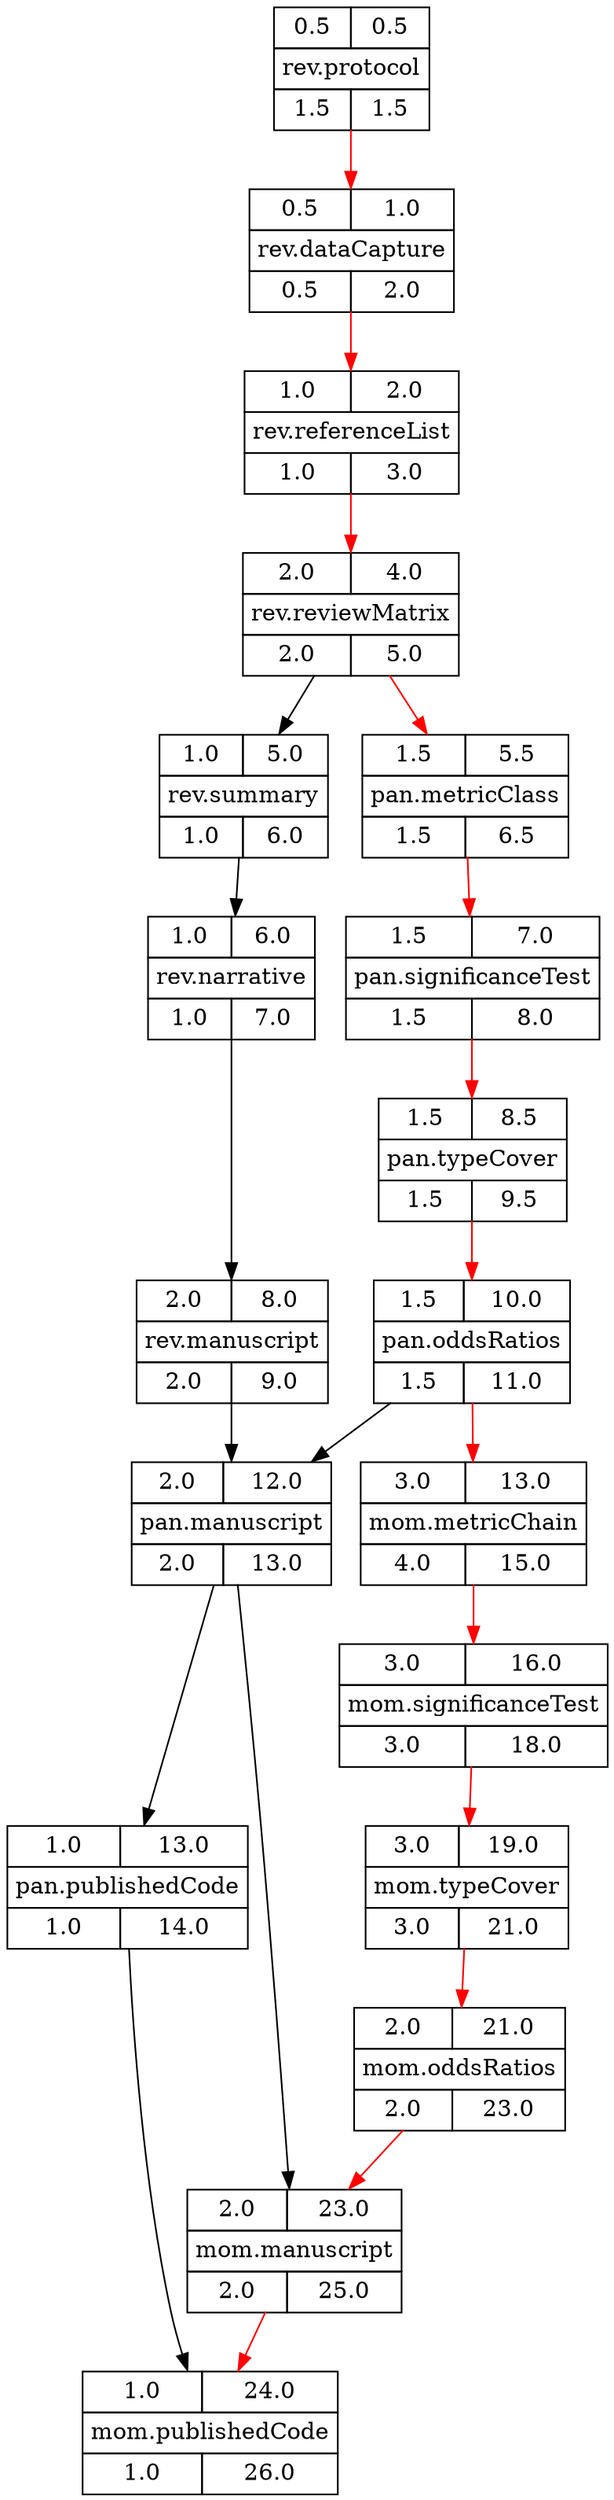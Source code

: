 digraph research {
/* Nodes */
    0  [shape=none, margin=0, label=<<TABLE BORDER="0" CELLBORDER="1" CELLSPACING="0" CELLPADDING="4">
    <TR><TD>0.5</TD>		// est. duration
    	<TD>0.5</TD></TR>	// est. end date
    <TR><TD COLSPAN="2">rev.protocol</TD></TR>
    <TR><TD>1.5</TD>		// est. duration
    	<TD>1.5</TD></TR>	// est. end date
    </TABLE>>];
    1  [shape=none, margin=0, label=<<TABLE BORDER="0" CELLBORDER="1" CELLSPACING="0" CELLPADDING="4">
    <TR><TD>0.5</TD>		// est. duration
    	<TD>1.0</TD></TR>	// est. end date
    <TR><TD COLSPAN="2">rev.dataCapture</TD></TR>
    <TR><TD>0.5</TD>		// est. duration
    	<TD>2.0</TD></TR>	// est. end date
    </TABLE>>];
    2  [shape=none, margin=0, label=<<TABLE BORDER="0" CELLBORDER="1" CELLSPACING="0" CELLPADDING="4">
    <TR><TD>1.0</TD>		// est. duration
    	<TD>2.0</TD></TR>	// est. end date
    <TR><TD COLSPAN="2">rev.referenceList</TD></TR>
    <TR><TD>1.0</TD>		// est. duration
    	<TD>3.0</TD></TR>	// est. end date
    </TABLE>>];
    3  [shape=none, margin=0, label=<<TABLE BORDER="0" CELLBORDER="1" CELLSPACING="0" CELLPADDING="4">
    <TR><TD>2.0</TD>		// est. duration
    	<TD>4.0</TD></TR>	// est. end date
    <TR><TD COLSPAN="2">rev.reviewMatrix</TD></TR>
    <TR><TD>2.0</TD>		// est. duration
    	<TD>5.0</TD></TR>	// est. end date
    </TABLE>>];
    4  [shape=none, margin=0, label=<<TABLE BORDER="0" CELLBORDER="1" CELLSPACING="0" CELLPADDING="4">
    <TR><TD>1.0</TD>		// est. duration
    	<TD>5.0</TD></TR>	// est. end date
    <TR><TD COLSPAN="2">rev.summary</TD></TR>
    <TR><TD>1.0</TD>		// est. duration
    	<TD>6.0</TD></TR>	// est. end date
    </TABLE>>];
    5  [shape=none, margin=0, label=<<TABLE BORDER="0" CELLBORDER="1" CELLSPACING="0" CELLPADDING="4">
    <TR><TD>1.0</TD>		// est. duration
    	<TD>6.0</TD></TR>	// est. end date
    <TR><TD COLSPAN="2">rev.narrative</TD></TR>
    <TR><TD>1.0</TD>		// est. duration
    	<TD>7.0</TD></TR>	// est. end date
    </TABLE>>];
    6  [shape=none, margin=0, label=<<TABLE BORDER="0" CELLBORDER="1" CELLSPACING="0" CELLPADDING="4">
    <TR><TD>2.0</TD>		// est. duration
    	<TD>8.0</TD></TR>	// est. end date
    <TR><TD COLSPAN="2">rev.manuscript</TD></TR>
    <TR><TD>2.0</TD>		// est. duration
    	<TD>9.0</TD></TR>	// est. end date
    </TABLE>>];
    7  [shape=none, margin=0, label=<<TABLE BORDER="0" CELLBORDER="1" CELLSPACING="0" CELLPADDING="4">
    <TR><TD>1.5</TD>		// est. duration
    	<TD>5.5</TD></TR>	// est. end date
    <TR><TD COLSPAN="2">pan.metricClass</TD></TR>
    <TR><TD>1.5</TD>		// est. duration
    	<TD>6.5</TD></TR>	// est. end date
    </TABLE>>];
    8  [shape=none, margin=0, label=<<TABLE BORDER="0" CELLBORDER="1" CELLSPACING="0" CELLPADDING="4">
    <TR><TD>1.5</TD>		// est. duration
    	<TD>7.0</TD></TR>	// est. end date
    <TR><TD COLSPAN="2">pan.significanceTest</TD></TR>
    <TR><TD>1.5</TD>		// est. duration
    	<TD>8.0</TD></TR>	// est. end date
    </TABLE>>];
    9  [shape=none, margin=0, label=<<TABLE BORDER="0" CELLBORDER="1" CELLSPACING="0" CELLPADDING="4">
    <TR><TD>1.5</TD>		// est. duration
    	<TD>8.5</TD></TR>	// est. end date
    <TR><TD COLSPAN="2">pan.typeCover</TD></TR>
    <TR><TD>1.5</TD>		// est. duration
    	<TD>9.5</TD></TR>	// est. end date
    </TABLE>>];
    10  [shape=none, margin=0, label=<<TABLE BORDER="0" CELLBORDER="1" CELLSPACING="0" CELLPADDING="4">
    <TR><TD>1.5</TD>		// est. duration
    	<TD>10.0</TD></TR>	// est. end date
    <TR><TD COLSPAN="2">pan.oddsRatios</TD></TR>
    <TR><TD>1.5</TD>		// est. duration
    	<TD>11.0</TD></TR>	// est. end date
    </TABLE>>];
    11  [shape=none, margin=0, label=<<TABLE BORDER="0" CELLBORDER="1" CELLSPACING="0" CELLPADDING="4">
    <TR><TD>2.0</TD>		// est. duration
    	<TD>12.0</TD></TR>	// est. end date
    <TR><TD COLSPAN="2">pan.manuscript</TD></TR>
    <TR><TD>2.0</TD>		// est. duration
    	<TD>13.0</TD></TR>	// est. end date
    </TABLE>>];
    12  [shape=none, margin=0, label=<<TABLE BORDER="0" CELLBORDER="1" CELLSPACING="0" CELLPADDING="4">
    <TR><TD>1.0</TD>		// est. duration
    	<TD>13.0</TD></TR>	// est. end date
    <TR><TD COLSPAN="2">pan.publishedCode</TD></TR>
    <TR><TD>1.0</TD>		// est. duration
    	<TD>14.0</TD></TR>	// est. end date
    </TABLE>>];
    13  [shape=none, margin=0, label=<<TABLE BORDER="0" CELLBORDER="1" CELLSPACING="0" CELLPADDING="4">
    <TR><TD>3.0</TD>		// est. duration
    	<TD>13.0</TD></TR>	// est. end date
    <TR><TD COLSPAN="2">mom.metricChain</TD></TR>
    <TR><TD>4.0</TD>		// est. duration
    	<TD>15.0</TD></TR>	// est. end date
    </TABLE>>];
    14  [shape=none, margin=0, label=<<TABLE BORDER="0" CELLBORDER="1" CELLSPACING="0" CELLPADDING="4">
    <TR><TD>3.0</TD>		// est. duration
    	<TD>16.0</TD></TR>	// est. end date
    <TR><TD COLSPAN="2">mom.significanceTest</TD></TR>
    <TR><TD>3.0</TD>		// est. duration
    	<TD>18.0</TD></TR>	// est. end date
    </TABLE>>];
    15  [shape=none, margin=0, label=<<TABLE BORDER="0" CELLBORDER="1" CELLSPACING="0" CELLPADDING="4">
    <TR><TD>3.0</TD>		// est. duration
    	<TD>19.0</TD></TR>	// est. end date
    <TR><TD COLSPAN="2">mom.typeCover</TD></TR>
    <TR><TD>3.0</TD>		// est. duration
    	<TD>21.0</TD></TR>	// est. end date
    </TABLE>>];
    16  [shape=none, margin=0, label=<<TABLE BORDER="0" CELLBORDER="1" CELLSPACING="0" CELLPADDING="4">
    <TR><TD>2.0</TD>		// est. duration
    	<TD>21.0</TD></TR>	// est. end date
    <TR><TD COLSPAN="2">mom.oddsRatios</TD></TR>
    <TR><TD>2.0</TD>		// est. duration
    	<TD>23.0</TD></TR>	// est. end date
    </TABLE>>];
    17  [shape=none, margin=0, label=<<TABLE BORDER="0" CELLBORDER="1" CELLSPACING="0" CELLPADDING="4">
    <TR><TD>2.0</TD>		// est. duration
    	<TD>23.0</TD></TR>	// est. end date
    <TR><TD COLSPAN="2">mom.manuscript</TD></TR>
    <TR><TD>2.0</TD>		// est. duration
    	<TD>25.0</TD></TR>	// est. end date
    </TABLE>>];
    18  [shape=none, margin=0, label=<<TABLE BORDER="0" CELLBORDER="1" CELLSPACING="0" CELLPADDING="4">
    <TR><TD>1.0</TD>		// est. duration
    	<TD>24.0</TD></TR>	// est. end date
    <TR><TD COLSPAN="2">mom.publishedCode</TD></TR>
    <TR><TD>1.0</TD>		// est. duration
    	<TD>26.0</TD></TR>	// est. end date
    </TABLE>>];
/* Edges */
    10 -> 11
    11 -> 17
    3 -> 4
    4 -> 5
    5 -> 6
    6 -> 11
    11 -> 12
    12 -> 18
/* Critical path */
edge [color=red];
    0 -> 1
    1 -> 2
    2 -> 3
    3 -> 7
    7 -> 8
    8 -> 9
    9 -> 10
    10 -> 13
    13 -> 14
    14 -> 15
    15 -> 16
    16 -> 17
    17 -> 18
}